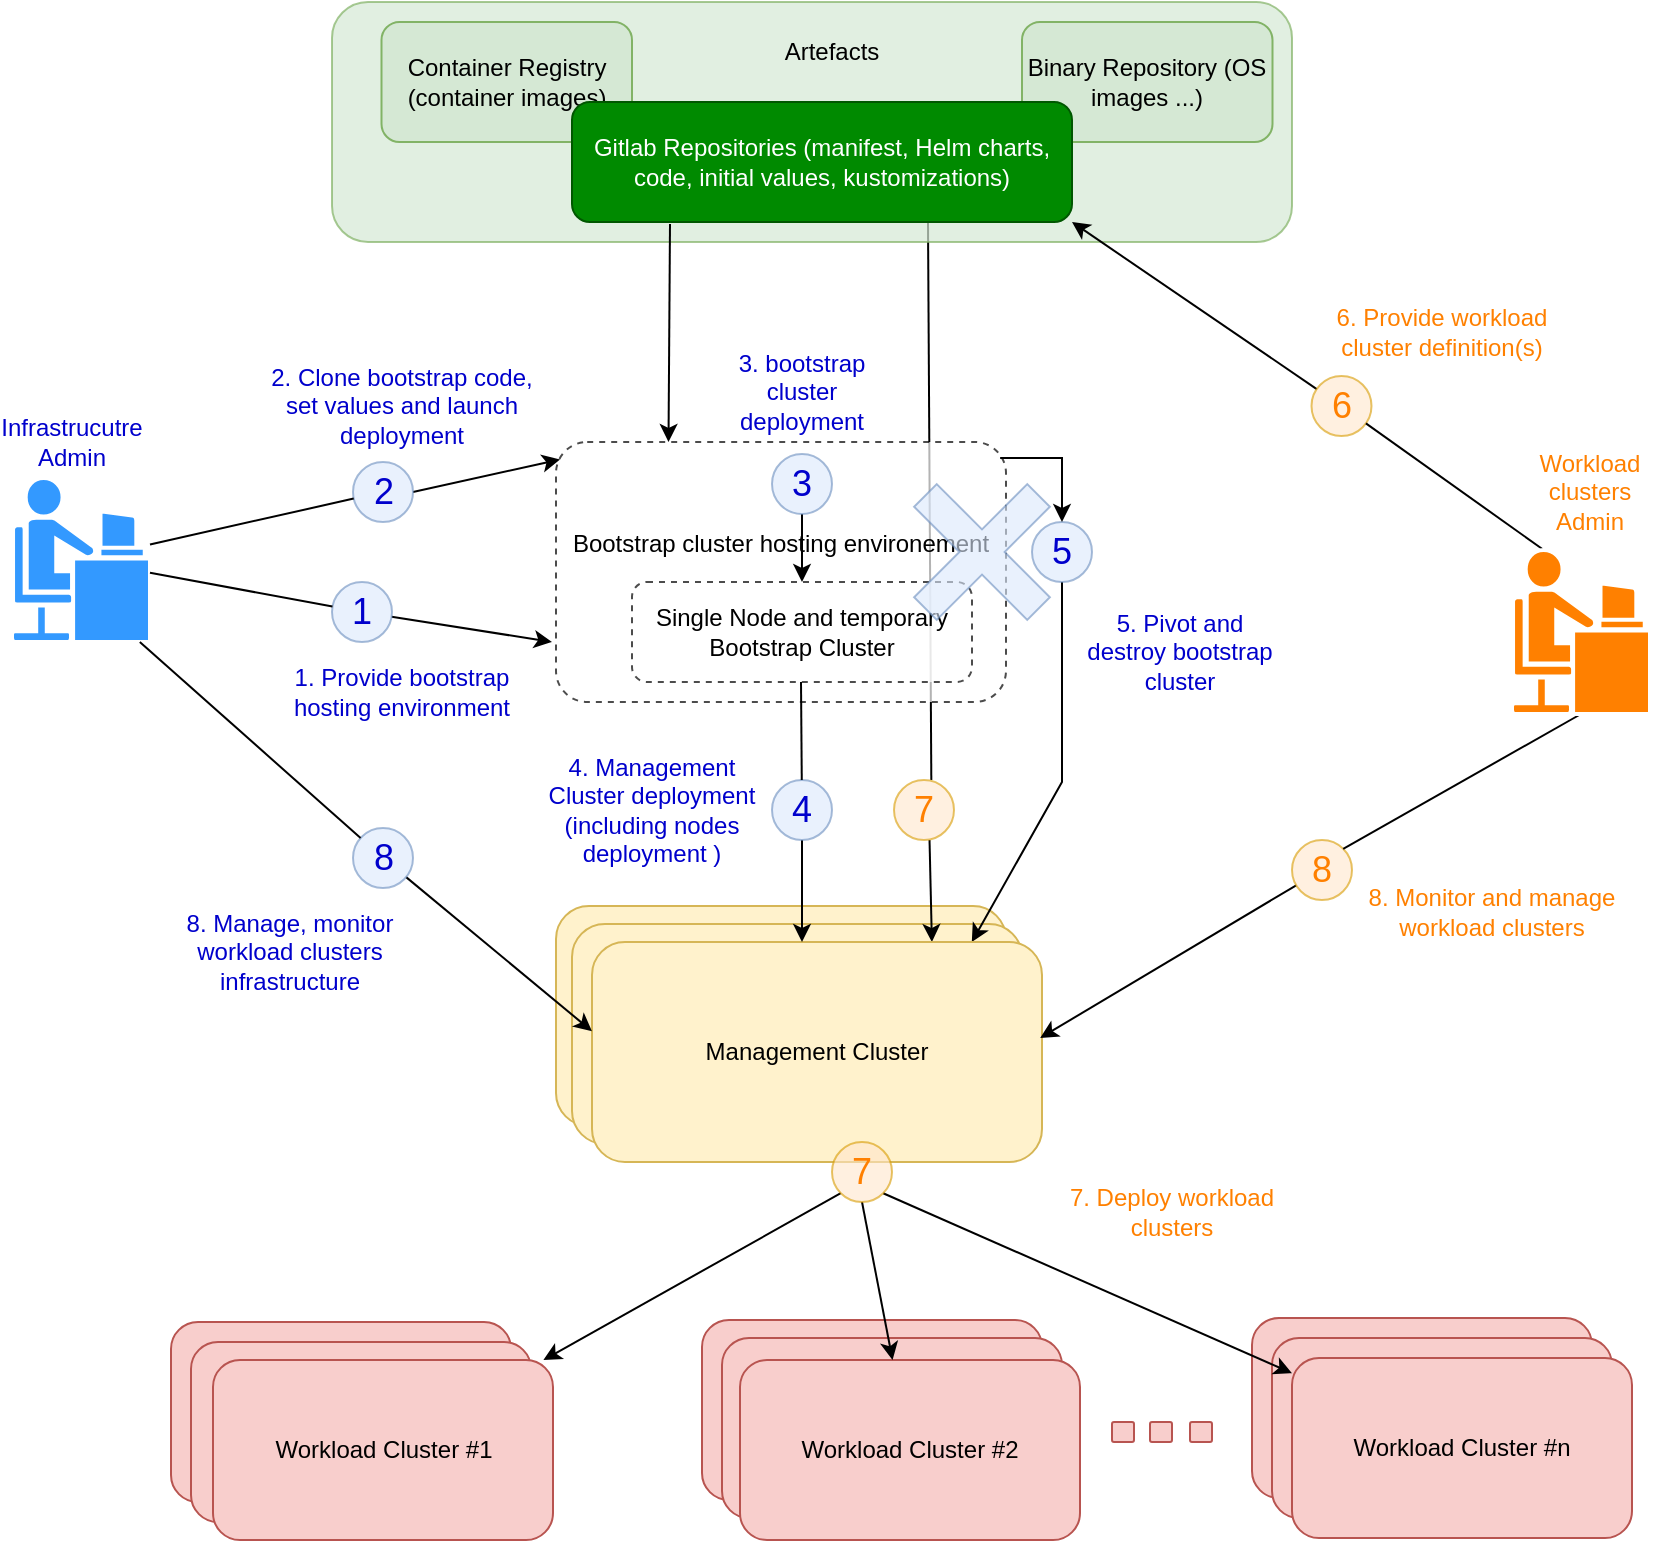 <mxfile version="20.3.0" type="device"><diagram id="gCkjiPboJE-aJD5xvOTI" name="LCM - overview"><mxGraphModel dx="1253" dy="825" grid="1" gridSize="10" guides="1" tooltips="1" connect="1" arrows="1" fold="1" page="1" pageScale="1" pageWidth="1169" pageHeight="827" math="0" shadow="0"><root><mxCell id="0"/><mxCell id="1" parent="0"/><mxCell id="7ABxrlD88voPjw3gh6kx-4" value="" style="rounded=1;whiteSpace=wrap;html=1;fillColor=#fff2cc;strokeColor=#d6b656;" parent="1" vertex="1"><mxGeometry x="332" y="462" width="225" height="110" as="geometry"/></mxCell><mxCell id="7ABxrlD88voPjw3gh6kx-6" value="" style="rounded=1;whiteSpace=wrap;html=1;fillColor=#fff2cc;strokeColor=#d6b656;" parent="1" vertex="1"><mxGeometry x="340" y="471" width="225" height="110" as="geometry"/></mxCell><mxCell id="gIawiDHVKqbEXw0Ho4xo-2" value="" style="endArrow=none;html=1;rounded=0;exitX=0.592;exitY=1;exitDx=0;exitDy=0;exitPerimeter=0;entryX=0.622;entryY=0;entryDx=0;entryDy=0;entryPerimeter=0;endFill=1;" parent="1" target="gIawiDHVKqbEXw0Ho4xo-1" edge="1"><mxGeometry width="50" height="50" relative="1" as="geometry"><mxPoint x="518" y="120" as="sourcePoint"/><mxPoint x="519.95" y="480" as="targetPoint"/><Array as="points"/></mxGeometry></mxCell><mxCell id="lBqLj9fIMHiOlt-GeSJ8-3" value="" style="rounded=1;whiteSpace=wrap;html=1;opacity=70;fillColor=#d5e8d4;strokeColor=#82b366;" parent="1" vertex="1"><mxGeometry x="220" y="10" width="480" height="120" as="geometry"/></mxCell><mxCell id="dYO4sEZ8MySpXAid-RPQ-8" value="" style="endArrow=classic;html=1;rounded=0;exitX=0.592;exitY=1;exitDx=0;exitDy=0;exitPerimeter=0;entryX=0.622;entryY=0;entryDx=0;entryDy=0;entryPerimeter=0;endFill=1;startArrow=none;" parent="1" source="gIawiDHVKqbEXw0Ho4xo-1" edge="1"><mxGeometry width="50" height="50" relative="1" as="geometry"><mxPoint x="518" y="120" as="sourcePoint"/><mxPoint x="519.95" y="480" as="targetPoint"/><Array as="points"/></mxGeometry></mxCell><mxCell id="3y4f4Feft-w2uvEmNF0Y-10" value="Binary Repository (OS images ...)" style="rounded=1;whiteSpace=wrap;html=1;fillColor=#d5e8d4;strokeColor=#82b366;" parent="1" vertex="1"><mxGeometry x="565" y="20" width="125.25" height="60" as="geometry"/></mxCell><mxCell id="3y4f4Feft-w2uvEmNF0Y-11" value="Container Registry&lt;br&gt;(container images)" style="rounded=1;whiteSpace=wrap;html=1;fillColor=#d5e8d4;strokeColor=#82b366;" parent="1" vertex="1"><mxGeometry x="244.75" y="20" width="125.25" height="60" as="geometry"/></mxCell><mxCell id="5_xAhZ1DlchDIfV2bzae-12" value="" style="endArrow=classic;html=1;rounded=0;entryX=0.844;entryY=0;entryDx=0;entryDy=0;startArrow=none;entryPerimeter=0;" parent="1" source="dYO4sEZ8MySpXAid-RPQ-7" target="7ABxrlD88voPjw3gh6kx-7" edge="1"><mxGeometry width="50" height="50" relative="1" as="geometry"><mxPoint x="500" y="120" as="sourcePoint"/><mxPoint x="500" y="290" as="targetPoint"/><Array as="points"><mxPoint x="585" y="400"/></Array></mxGeometry></mxCell><mxCell id="z6vqiprpJiuG4EY2-FZl-1" value="" style="shape=mxgraph.cisco.people.androgenous_person;sketch=0;html=1;pointerEvents=1;dashed=0;fillColor=#3399FF;strokeColor=#ffffff;strokeWidth=2;verticalLabelPosition=bottom;verticalAlign=top;align=center;outlineConnect=0;" parent="1" vertex="1"><mxGeometry x="60" y="248" width="69" height="82" as="geometry"/></mxCell><mxCell id="AfiL2hQCVeANm0PMDEXT-1" value="Gitlab Repositories (manifest, Helm charts, code, initial values, kustomizations)" style="rounded=1;whiteSpace=wrap;html=1;fillColor=#008a00;fontColor=#ffffff;strokeColor=#005700;" parent="1" vertex="1"><mxGeometry x="340" y="60" width="250" height="60" as="geometry"/></mxCell><mxCell id="AfiL2hQCVeANm0PMDEXT-2" value="Bootstrap cluster hosting environement&lt;br&gt;&lt;br&gt;&amp;nbsp;" style="rounded=1;whiteSpace=wrap;html=1;dashed=1;opacity=70;arcSize=12;" parent="1" vertex="1"><mxGeometry x="332" y="230" width="225" height="130" as="geometry"/></mxCell><mxCell id="AfiL2hQCVeANm0PMDEXT-3" value="" style="endArrow=classic;html=1;rounded=0;startArrow=none;" parent="1" source="dPGT_CiUC06gOCgMwgyU-1" edge="1"><mxGeometry width="50" height="50" relative="1" as="geometry"><mxPoint x="170" y="300" as="sourcePoint"/><mxPoint x="330" y="330" as="targetPoint"/></mxGeometry></mxCell><mxCell id="7ABxrlD88voPjw3gh6kx-7" value="Management Cluster" style="rounded=1;whiteSpace=wrap;html=1;fillColor=#fff2cc;strokeColor=#d6b656;" parent="1" vertex="1"><mxGeometry x="350" y="480" width="225" height="110" as="geometry"/></mxCell><mxCell id="7ABxrlD88voPjw3gh6kx-8" value="" style="rounded=1;whiteSpace=wrap;html=1;fillColor=#f8cecc;strokeColor=#b85450;" parent="1" vertex="1"><mxGeometry x="680" y="668" width="170" height="90" as="geometry"/></mxCell><mxCell id="7ABxrlD88voPjw3gh6kx-9" value="" style="rounded=1;whiteSpace=wrap;html=1;fillColor=#f8cecc;strokeColor=#b85450;" parent="1" vertex="1"><mxGeometry x="690" y="678" width="170" height="90" as="geometry"/></mxCell><mxCell id="7ABxrlD88voPjw3gh6kx-10" value="Workload Cluster #n" style="rounded=1;whiteSpace=wrap;html=1;fillColor=#f8cecc;strokeColor=#b85450;" parent="1" vertex="1"><mxGeometry x="700" y="688" width="170" height="90" as="geometry"/></mxCell><mxCell id="7ABxrlD88voPjw3gh6kx-11" value="" style="rounded=1;whiteSpace=wrap;html=1;fillColor=#f8cecc;strokeColor=#b85450;" parent="1" vertex="1"><mxGeometry x="405" y="669" width="170" height="90" as="geometry"/></mxCell><mxCell id="7ABxrlD88voPjw3gh6kx-12" value="" style="rounded=1;whiteSpace=wrap;html=1;fillColor=#f8cecc;strokeColor=#b85450;" parent="1" vertex="1"><mxGeometry x="415" y="678" width="170" height="90" as="geometry"/></mxCell><mxCell id="7ABxrlD88voPjw3gh6kx-13" value="&lt;span style=&quot;color: rgb(0, 0, 0); font-family: Helvetica; font-size: 12px; font-style: normal; font-variant-ligatures: normal; font-variant-caps: normal; font-weight: 400; letter-spacing: normal; orphans: 2; text-align: center; text-indent: 0px; text-transform: none; widows: 2; word-spacing: 0px; -webkit-text-stroke-width: 0px; text-decoration-thickness: initial; text-decoration-style: initial; text-decoration-color: initial; float: none; display: inline !important;&quot;&gt;Workload Cluster #2&lt;/span&gt;" style="rounded=1;whiteSpace=wrap;html=1;fillColor=#f8cecc;strokeColor=#b85450;" parent="1" vertex="1"><mxGeometry x="424" y="689" width="170" height="90" as="geometry"/></mxCell><mxCell id="7ABxrlD88voPjw3gh6kx-14" value="" style="rounded=1;whiteSpace=wrap;html=1;fillColor=#f8cecc;strokeColor=#b85450;" parent="1" vertex="1"><mxGeometry x="139.5" y="670" width="170" height="90" as="geometry"/></mxCell><mxCell id="7ABxrlD88voPjw3gh6kx-15" value="" style="rounded=1;whiteSpace=wrap;html=1;fillColor=#f8cecc;strokeColor=#b85450;" parent="1" vertex="1"><mxGeometry x="149.5" y="680" width="170" height="90" as="geometry"/></mxCell><mxCell id="7ABxrlD88voPjw3gh6kx-16" value="&lt;span style=&quot;color: rgb(0, 0, 0); font-family: Helvetica; font-size: 12px; font-style: normal; font-variant-ligatures: normal; font-variant-caps: normal; font-weight: 400; letter-spacing: normal; orphans: 2; text-align: center; text-indent: 0px; text-transform: none; widows: 2; word-spacing: 0px; -webkit-text-stroke-width: 0px; text-decoration-thickness: initial; text-decoration-style: initial; text-decoration-color: initial; float: none; display: inline !important;&quot;&gt;Workload Cluster #1&lt;/span&gt;" style="rounded=1;whiteSpace=wrap;html=1;fillColor=#f8cecc;strokeColor=#b85450;" parent="1" vertex="1"><mxGeometry x="160.5" y="689" width="170" height="90" as="geometry"/></mxCell><mxCell id="5_xAhZ1DlchDIfV2bzae-2" value="" style="endArrow=classic;html=1;rounded=0;startArrow=none;entryX=0.009;entryY=0.067;entryDx=0;entryDy=0;entryPerimeter=0;exitX=1;exitY=0.5;exitDx=0;exitDy=0;" parent="1" source="dPGT_CiUC06gOCgMwgyU-4" target="AfiL2hQCVeANm0PMDEXT-2" edge="1"><mxGeometry width="50" height="50" relative="1" as="geometry"><mxPoint x="170" y="270" as="sourcePoint"/><mxPoint x="410" y="130" as="targetPoint"/></mxGeometry></mxCell><mxCell id="5_xAhZ1DlchDIfV2bzae-4" value="" style="endArrow=classic;html=1;rounded=0;entryX=0.5;entryY=0;entryDx=0;entryDy=0;startArrow=none;" parent="1" source="dYO4sEZ8MySpXAid-RPQ-1" target="5_xAhZ1DlchDIfV2bzae-5" edge="1"><mxGeometry width="50" height="50" relative="1" as="geometry"><mxPoint x="455" y="130" as="sourcePoint"/><mxPoint x="445" y="280" as="targetPoint"/></mxGeometry></mxCell><mxCell id="5_xAhZ1DlchDIfV2bzae-5" value="Single Node and temporary Bootstrap Cluster" style="rounded=1;whiteSpace=wrap;html=1;dashed=1;opacity=70;" parent="1" vertex="1"><mxGeometry x="370" y="300" width="170" height="50" as="geometry"/></mxCell><mxCell id="5_xAhZ1DlchDIfV2bzae-6" value="" style="endArrow=classic;html=1;rounded=0;startArrow=none;" parent="1" source="dYO4sEZ8MySpXAid-RPQ-4" edge="1"><mxGeometry width="50" height="50" relative="1" as="geometry"><mxPoint x="454.5" y="350" as="sourcePoint"/><mxPoint x="455" y="480" as="targetPoint"/></mxGeometry></mxCell><mxCell id="5_xAhZ1DlchDIfV2bzae-7" value="" style="endArrow=classic;html=1;rounded=0;exitX=0;exitY=1;exitDx=0;exitDy=0;" parent="1" source="dYO4sEZ8MySpXAid-RPQ-13" target="7ABxrlD88voPjw3gh6kx-16" edge="1"><mxGeometry width="50" height="50" relative="1" as="geometry"><mxPoint x="620" y="510" as="sourcePoint"/><mxPoint x="620.5" y="640" as="targetPoint"/></mxGeometry></mxCell><mxCell id="5_xAhZ1DlchDIfV2bzae-8" value="" style="endArrow=classic;html=1;rounded=0;exitX=0.5;exitY=1;exitDx=0;exitDy=0;" parent="1" source="dYO4sEZ8MySpXAid-RPQ-13" target="7ABxrlD88voPjw3gh6kx-13" edge="1"><mxGeometry width="50" height="50" relative="1" as="geometry"><mxPoint x="585" y="545" as="sourcePoint"/><mxPoint x="730" y="330" as="targetPoint"/></mxGeometry></mxCell><mxCell id="5_xAhZ1DlchDIfV2bzae-9" value="" style="endArrow=classic;html=1;rounded=0;exitX=1;exitY=1;exitDx=0;exitDy=0;startArrow=none;" parent="1" source="dYO4sEZ8MySpXAid-RPQ-13" target="7ABxrlD88voPjw3gh6kx-10" edge="1"><mxGeometry width="50" height="50" relative="1" as="geometry"><mxPoint x="585" y="545" as="sourcePoint"/><mxPoint x="720" y="490" as="targetPoint"/></mxGeometry></mxCell><mxCell id="5_xAhZ1DlchDIfV2bzae-10" value="" style="endArrow=classic;html=1;rounded=0;startArrow=none;entryX=1;entryY=1;entryDx=0;entryDy=0;" parent="1" source="dYO4sEZ8MySpXAid-RPQ-10" target="AfiL2hQCVeANm0PMDEXT-1" edge="1"><mxGeometry width="50" height="50" relative="1" as="geometry"><mxPoint x="864.5" y="227.33" as="sourcePoint"/><mxPoint x="974.5" y="97.33" as="targetPoint"/></mxGeometry></mxCell><mxCell id="5_xAhZ1DlchDIfV2bzae-11" value="" style="endArrow=classic;html=1;rounded=0;entryX=0.996;entryY=0.436;entryDx=0;entryDy=0;startArrow=none;entryPerimeter=0;" parent="1" source="dYO4sEZ8MySpXAid-RPQ-16" target="7ABxrlD88voPjw3gh6kx-7" edge="1"><mxGeometry width="50" height="50" relative="1" as="geometry"><mxPoint x="912" y="424.5" as="sourcePoint"/><mxPoint x="1090" y="600" as="targetPoint"/></mxGeometry></mxCell><mxCell id="dPGT_CiUC06gOCgMwgyU-1" value="&lt;font color=&quot;#0000cc&quot; style=&quot;font-size: 18px;&quot;&gt;1&lt;/font&gt;" style="ellipse;whiteSpace=wrap;html=1;fillColor=#dae8fc;opacity=60;strokeColor=#6c8ebf;" parent="1" vertex="1"><mxGeometry x="220" y="300" width="30" height="30" as="geometry"/></mxCell><mxCell id="dPGT_CiUC06gOCgMwgyU-2" value="" style="endArrow=none;html=1;rounded=0;" parent="1" source="z6vqiprpJiuG4EY2-FZl-1" target="dPGT_CiUC06gOCgMwgyU-1" edge="1"><mxGeometry width="50" height="50" relative="1" as="geometry"><mxPoint x="170" y="300" as="sourcePoint"/><mxPoint x="320" y="300" as="targetPoint"/></mxGeometry></mxCell><mxCell id="dPGT_CiUC06gOCgMwgyU-3" value="1. Provide bootstrap hosting environment" style="text;html=1;strokeColor=none;fillColor=none;align=center;verticalAlign=middle;whiteSpace=wrap;rounded=0;fontSize=12;fontColor=#0000CC;opacity=60;" parent="1" vertex="1"><mxGeometry x="190" y="340" width="130" height="30" as="geometry"/></mxCell><mxCell id="dPGT_CiUC06gOCgMwgyU-4" value="&lt;font color=&quot;#0000cc&quot; style=&quot;font-size: 18px;&quot;&gt;2&lt;/font&gt;" style="ellipse;whiteSpace=wrap;html=1;fillColor=#dae8fc;opacity=60;strokeColor=#6c8ebf;" parent="1" vertex="1"><mxGeometry x="230.5" y="240" width="30" height="30" as="geometry"/></mxCell><mxCell id="dPGT_CiUC06gOCgMwgyU-5" value="" style="endArrow=none;html=1;rounded=0;" parent="1" source="z6vqiprpJiuG4EY2-FZl-1" target="dPGT_CiUC06gOCgMwgyU-4" edge="1"><mxGeometry width="50" height="50" relative="1" as="geometry"><mxPoint x="170" y="270" as="sourcePoint"/><mxPoint x="410" y="130" as="targetPoint"/></mxGeometry></mxCell><mxCell id="dPGT_CiUC06gOCgMwgyU-6" value="2. Clone bootstrap code, set values and launch deployment" style="text;html=1;strokeColor=none;fillColor=none;align=center;verticalAlign=middle;whiteSpace=wrap;rounded=0;fontSize=12;fontColor=#0000CC;opacity=60;" parent="1" vertex="1"><mxGeometry x="185" y="197" width="140" height="30" as="geometry"/></mxCell><mxCell id="dYO4sEZ8MySpXAid-RPQ-1" value="&lt;font color=&quot;#0000cc&quot; style=&quot;font-size: 18px;&quot;&gt;3&lt;/font&gt;" style="ellipse;whiteSpace=wrap;html=1;fillColor=#dae8fc;opacity=60;strokeColor=#6c8ebf;" parent="1" vertex="1"><mxGeometry x="440" y="236" width="30" height="30" as="geometry"/></mxCell><mxCell id="dYO4sEZ8MySpXAid-RPQ-2" value="" style="endArrow=classic;html=1;rounded=0;entryX=0.25;entryY=0;entryDx=0;entryDy=0;exitX=0.196;exitY=1.017;exitDx=0;exitDy=0;endFill=1;exitPerimeter=0;" parent="1" source="AfiL2hQCVeANm0PMDEXT-1" target="AfiL2hQCVeANm0PMDEXT-2" edge="1"><mxGeometry width="50" height="50" relative="1" as="geometry"><mxPoint x="455" y="130" as="sourcePoint"/><mxPoint x="455" y="300" as="targetPoint"/><Array as="points"/></mxGeometry></mxCell><mxCell id="dYO4sEZ8MySpXAid-RPQ-3" value="3. bootstrap cluster deployment" style="text;html=1;strokeColor=none;fillColor=none;align=center;verticalAlign=middle;whiteSpace=wrap;rounded=0;fontSize=12;fontColor=#0000CC;opacity=60;" parent="1" vertex="1"><mxGeometry x="415" y="190" width="80" height="30" as="geometry"/></mxCell><mxCell id="dYO4sEZ8MySpXAid-RPQ-4" value="&lt;font color=&quot;#0000cc&quot; style=&quot;font-size: 18px;&quot;&gt;4&lt;/font&gt;" style="ellipse;whiteSpace=wrap;html=1;fillColor=#dae8fc;opacity=60;strokeColor=#6c8ebf;" parent="1" vertex="1"><mxGeometry x="440" y="399" width="30" height="30" as="geometry"/></mxCell><mxCell id="dYO4sEZ8MySpXAid-RPQ-5" value="" style="endArrow=none;html=1;rounded=0;" parent="1" target="dYO4sEZ8MySpXAid-RPQ-4" edge="1"><mxGeometry width="50" height="50" relative="1" as="geometry"><mxPoint x="454.5" y="350" as="sourcePoint"/><mxPoint x="455" y="480" as="targetPoint"/></mxGeometry></mxCell><mxCell id="dYO4sEZ8MySpXAid-RPQ-6" value="4. Management Cluster deployment (including nodes deployment )" style="text;html=1;strokeColor=none;fillColor=none;align=center;verticalAlign=middle;whiteSpace=wrap;rounded=0;fontSize=12;fontColor=#0000CC;opacity=60;" parent="1" vertex="1"><mxGeometry x="320" y="399" width="119.5" height="30" as="geometry"/></mxCell><mxCell id="dYO4sEZ8MySpXAid-RPQ-7" value="&lt;font color=&quot;#0000cc&quot; style=&quot;font-size: 18px;&quot;&gt;5&lt;/font&gt;" style="ellipse;whiteSpace=wrap;html=1;fillColor=#dae8fc;opacity=60;strokeColor=#6c8ebf;" parent="1" vertex="1"><mxGeometry x="570" y="270" width="30" height="30" as="geometry"/></mxCell><mxCell id="dYO4sEZ8MySpXAid-RPQ-9" value="5. Pivot and destroy bootstrap cluster" style="text;html=1;strokeColor=none;fillColor=none;align=center;verticalAlign=middle;whiteSpace=wrap;rounded=0;fontSize=12;fontColor=#0000CC;opacity=60;" parent="1" vertex="1"><mxGeometry x="594" y="320" width="99.5" height="30" as="geometry"/></mxCell><mxCell id="dYO4sEZ8MySpXAid-RPQ-10" value="&lt;font style=&quot;font-size: 18px;&quot;&gt;6&lt;/font&gt;" style="ellipse;whiteSpace=wrap;html=1;fillColor=#ffe6cc;opacity=60;strokeColor=#d79b00;fontColor=#FF8000;" parent="1" vertex="1"><mxGeometry x="709.75" y="197" width="30" height="30" as="geometry"/></mxCell><mxCell id="dYO4sEZ8MySpXAid-RPQ-11" value="" style="endArrow=none;html=1;rounded=0;exitX=0.23;exitY=0;exitDx=0;exitDy=0;exitPerimeter=0;" parent="1" source="3y4f4Feft-w2uvEmNF0Y-4" target="dYO4sEZ8MySpXAid-RPQ-10" edge="1"><mxGeometry width="50" height="50" relative="1" as="geometry"><mxPoint x="790" y="270" as="sourcePoint"/><mxPoint x="974.5" y="97.33" as="targetPoint"/></mxGeometry></mxCell><mxCell id="dYO4sEZ8MySpXAid-RPQ-12" value="6. Provide workload cluster definition(s)" style="text;html=1;strokeColor=none;fillColor=none;align=center;verticalAlign=middle;whiteSpace=wrap;rounded=0;fontSize=12;fontColor=#FF8000;opacity=60;" parent="1" vertex="1"><mxGeometry x="705" y="160" width="140" height="30" as="geometry"/></mxCell><mxCell id="dYO4sEZ8MySpXAid-RPQ-13" value="&lt;span style=&quot;font-size: 18px;&quot;&gt;7&lt;/span&gt;" style="ellipse;whiteSpace=wrap;html=1;fillColor=#ffe6cc;opacity=60;strokeColor=#d79b00;fontColor=#FF8000;" parent="1" vertex="1"><mxGeometry x="470" y="580" width="30" height="30" as="geometry"/></mxCell><mxCell id="dYO4sEZ8MySpXAid-RPQ-15" value="7. Deploy workload clusters" style="text;html=1;strokeColor=none;fillColor=none;align=center;verticalAlign=middle;whiteSpace=wrap;rounded=0;fontSize=12;fontColor=#FF8000;opacity=60;" parent="1" vertex="1"><mxGeometry x="569.75" y="600" width="140" height="30" as="geometry"/></mxCell><mxCell id="dYO4sEZ8MySpXAid-RPQ-16" value="&lt;font style=&quot;font-size: 18px;&quot;&gt;8&lt;/font&gt;" style="ellipse;whiteSpace=wrap;html=1;fillColor=#ffe6cc;opacity=60;strokeColor=#d79b00;fontColor=#FF8000;" parent="1" vertex="1"><mxGeometry x="700" y="429" width="30" height="30" as="geometry"/></mxCell><mxCell id="dYO4sEZ8MySpXAid-RPQ-17" value="" style="endArrow=none;html=1;rounded=0;entryX=1;entryY=0;entryDx=0;entryDy=0;exitX=0.5;exitY=1;exitDx=0;exitDy=0;exitPerimeter=0;" parent="1" source="3y4f4Feft-w2uvEmNF0Y-4" target="dYO4sEZ8MySpXAid-RPQ-16" edge="1"><mxGeometry width="50" height="50" relative="1" as="geometry"><mxPoint x="839" y="400.041" as="sourcePoint"/><mxPoint x="1090" y="600" as="targetPoint"/></mxGeometry></mxCell><mxCell id="dYO4sEZ8MySpXAid-RPQ-18" value="8. Monitor and manage workload clusters" style="text;html=1;strokeColor=none;fillColor=none;align=center;verticalAlign=middle;whiteSpace=wrap;rounded=0;fontSize=12;fontColor=#FF8000;opacity=60;" parent="1" vertex="1"><mxGeometry x="730" y="450" width="140" height="30" as="geometry"/></mxCell><mxCell id="3y4f4Feft-w2uvEmNF0Y-4" value="" style="shape=mxgraph.cisco.people.androgenous_person;sketch=0;html=1;pointerEvents=1;dashed=0;fillColor=#FF8000;strokeColor=#ffffff;strokeWidth=2;verticalLabelPosition=bottom;verticalAlign=top;align=center;outlineConnect=0;" parent="1" vertex="1"><mxGeometry x="810" y="284" width="69" height="82" as="geometry"/></mxCell><mxCell id="3y4f4Feft-w2uvEmNF0Y-8" value="" style="shape=cross;whiteSpace=wrap;html=1;strokeColor=#6c8ebf;fontSize=12;fillColor=#dae8fc;opacity=60;rotation=45;" parent="1" vertex="1"><mxGeometry x="505" y="245" width="80" height="80" as="geometry"/></mxCell><mxCell id="AehAQUe8v3PkyQ38QK6g-4" value="" style="endArrow=classic;html=1;rounded=0;startArrow=none;" parent="1" source="AehAQUe8v3PkyQ38QK6g-5" edge="1"><mxGeometry width="50" height="50" relative="1" as="geometry"><mxPoint x="190" y="494.62" as="sourcePoint"/><mxPoint x="350" y="524.62" as="targetPoint"/></mxGeometry></mxCell><mxCell id="AehAQUe8v3PkyQ38QK6g-5" value="&lt;font color=&quot;#0000cc&quot; style=&quot;font-size: 18px;&quot;&gt;8&lt;/font&gt;" style="ellipse;whiteSpace=wrap;html=1;fillColor=#dae8fc;opacity=60;strokeColor=#6c8ebf;" parent="1" vertex="1"><mxGeometry x="230.5" y="423" width="30" height="30" as="geometry"/></mxCell><mxCell id="AehAQUe8v3PkyQ38QK6g-6" value="" style="endArrow=none;html=1;rounded=0;" parent="1" target="AehAQUe8v3PkyQ38QK6g-5" edge="1"><mxGeometry width="50" height="50" relative="1" as="geometry"><mxPoint x="123.915" y="330" as="sourcePoint"/><mxPoint x="340" y="494.62" as="targetPoint"/></mxGeometry></mxCell><mxCell id="AehAQUe8v3PkyQ38QK6g-8" value="8. Manage, monitor workload clusters infrastructure" style="text;html=1;strokeColor=none;fillColor=none;align=center;verticalAlign=middle;whiteSpace=wrap;rounded=0;fontSize=12;fontColor=#0000CC;opacity=60;" parent="1" vertex="1"><mxGeometry x="129" y="460" width="140" height="50" as="geometry"/></mxCell><mxCell id="AehAQUe8v3PkyQ38QK6g-9" value="Infrastrucutre&lt;br&gt;Admin" style="text;html=1;strokeColor=none;fillColor=none;align=center;verticalAlign=middle;whiteSpace=wrap;rounded=0;dashed=1;fontSize=12;fontColor=#0000CC;opacity=60;" parent="1" vertex="1"><mxGeometry x="60" y="215" width="60" height="30" as="geometry"/></mxCell><mxCell id="AehAQUe8v3PkyQ38QK6g-10" value="Workload clusters&lt;br&gt;Admin" style="text;html=1;strokeColor=none;fillColor=none;align=center;verticalAlign=middle;whiteSpace=wrap;rounded=0;dashed=1;fontSize=12;fontColor=#FF8000;opacity=60;" parent="1" vertex="1"><mxGeometry x="819" y="240" width="60" height="30" as="geometry"/></mxCell><mxCell id="lBqLj9fIMHiOlt-GeSJ8-2" value="" style="endArrow=classic;html=1;rounded=0;startArrow=none;entryX=0.5;entryY=0;entryDx=0;entryDy=0;exitX=0.987;exitY=0.062;exitDx=0;exitDy=0;exitPerimeter=0;" parent="1" source="AfiL2hQCVeANm0PMDEXT-2" target="dYO4sEZ8MySpXAid-RPQ-7" edge="1"><mxGeometry width="50" height="50" relative="1" as="geometry"><mxPoint x="590" y="220" as="sourcePoint"/><mxPoint x="340" y="340" as="targetPoint"/><Array as="points"><mxPoint x="585" y="238"/></Array></mxGeometry></mxCell><mxCell id="lBqLj9fIMHiOlt-GeSJ8-4" value="Artefacts" style="text;html=1;strokeColor=none;fillColor=none;align=center;verticalAlign=middle;whiteSpace=wrap;rounded=0;opacity=70;" parent="1" vertex="1"><mxGeometry x="439.5" y="20" width="60" height="30" as="geometry"/></mxCell><mxCell id="gIawiDHVKqbEXw0Ho4xo-1" value="&lt;span style=&quot;font-size: 18px;&quot;&gt;7&lt;/span&gt;" style="ellipse;whiteSpace=wrap;html=1;fillColor=#ffe6cc;opacity=60;strokeColor=#d79b00;fontColor=#FF8000;" parent="1" vertex="1"><mxGeometry x="501" y="399" width="30" height="30" as="geometry"/></mxCell><mxCell id="thzS_Jjqyc9_dXW-QmGZ-1" value="" style="rounded=1;whiteSpace=wrap;html=1;arcSize=10;fillColor=#f8cecc;strokeColor=#b85450;" vertex="1" parent="1"><mxGeometry x="610" y="720" width="11" height="10" as="geometry"/></mxCell><mxCell id="thzS_Jjqyc9_dXW-QmGZ-4" value="" style="rounded=1;whiteSpace=wrap;html=1;arcSize=10;fillColor=#f8cecc;strokeColor=#b85450;" vertex="1" parent="1"><mxGeometry x="629" y="720" width="11" height="10" as="geometry"/></mxCell><mxCell id="thzS_Jjqyc9_dXW-QmGZ-5" value="" style="rounded=1;whiteSpace=wrap;html=1;arcSize=10;fillColor=#f8cecc;strokeColor=#b85450;" vertex="1" parent="1"><mxGeometry x="649" y="720" width="11" height="10" as="geometry"/></mxCell></root></mxGraphModel></diagram></mxfile>
